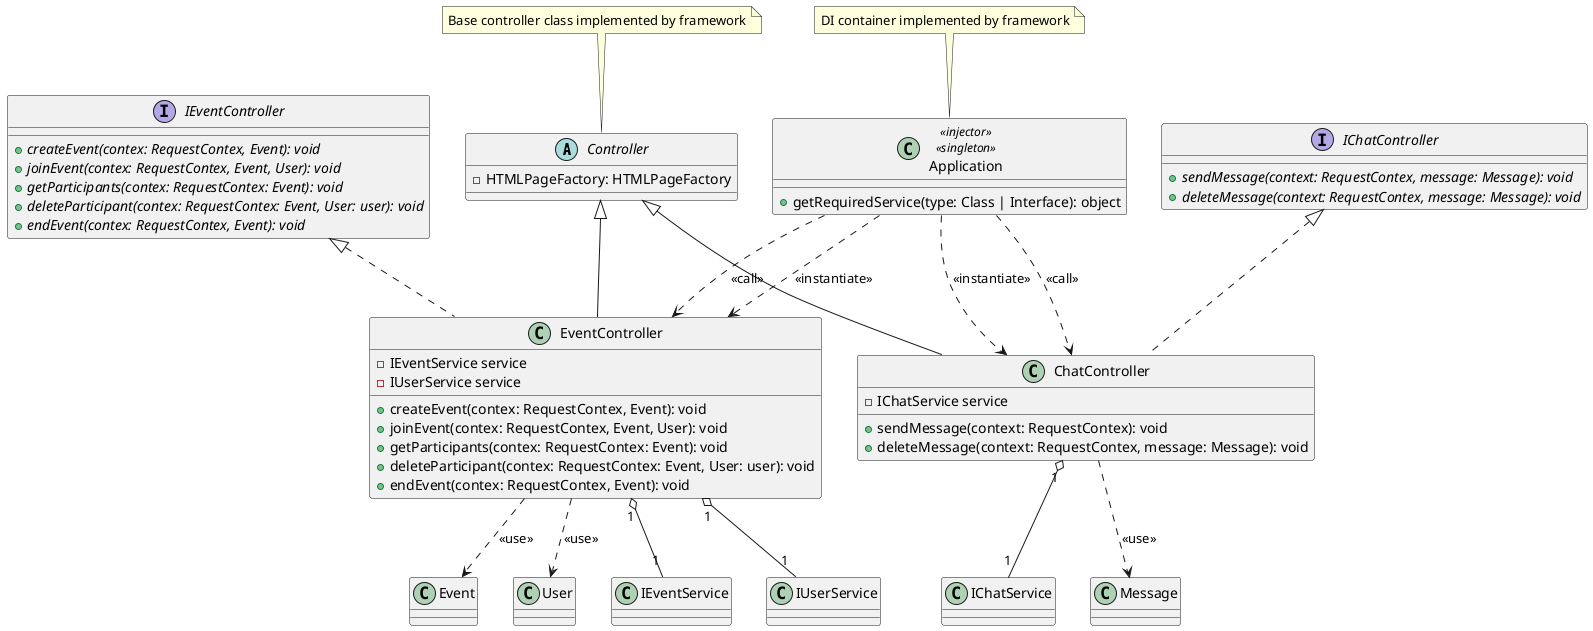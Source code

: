 @startuml controller
abstract class Controller {
    -HTMLPageFactory: HTMLPageFactory
}
note top of Controller : Base controller class implemented by framework

' === Event ===

interface IEventController {
    +{abstract}createEvent(contex: RequestContex, Event): void
    +{abstract}joinEvent(contex: RequestContex, Event, User): void
    +{abstract}getParticipants(contex: RequestContex: Event): void
    +{abstract}deleteParticipant(contex: RequestContex: Event, User: user): void
    +{abstract}endEvent(contex: RequestContex, Event): void
}

class EventController extends Controller implements IEventController {
    -IEventService service
    -IUserService service
    +createEvent(contex: RequestContex, Event): void
    +joinEvent(contex: RequestContex, Event, User): void
    +getParticipants(contex: RequestContex: Event): void
    +deleteParticipant(contex: RequestContex: Event, User: user): void
    +endEvent(contex: RequestContex, Event): void
}
EventController "1" o-- "1" IEventService
EventController "1" o-- "1" IUserService
EventController ..> Event: <<use>>
EventController ..> User: <<use>>

' === Chat ===

interface IChatController {
    +{abstract}sendMessage(context: RequestContex, message: Message): void
    +{abstract}deleteMessage(context: RequestContex, message: Message): void
}

class ChatController extends Controller implements IChatController {
    -IChatService service
    +sendMessage(context: RequestContex): void
    +deleteMessage(context: RequestContex, message: Message): void
}
ChatController "1" o-- "1"  IChatService
ChatController ..> Message: <<use>>

' === Application == 

class Application <<injector>> <<singleton>> {
	+getRequiredService(type: Class | Interface): object
}
Application ..> EventController: <<instantiate>>
Application ..> EventController: <<call>>
Application ..> ChatController: <<instantiate>>
Application ..> ChatController: <<call>>
note top of Application : DI container implemented by framework
@enduml
